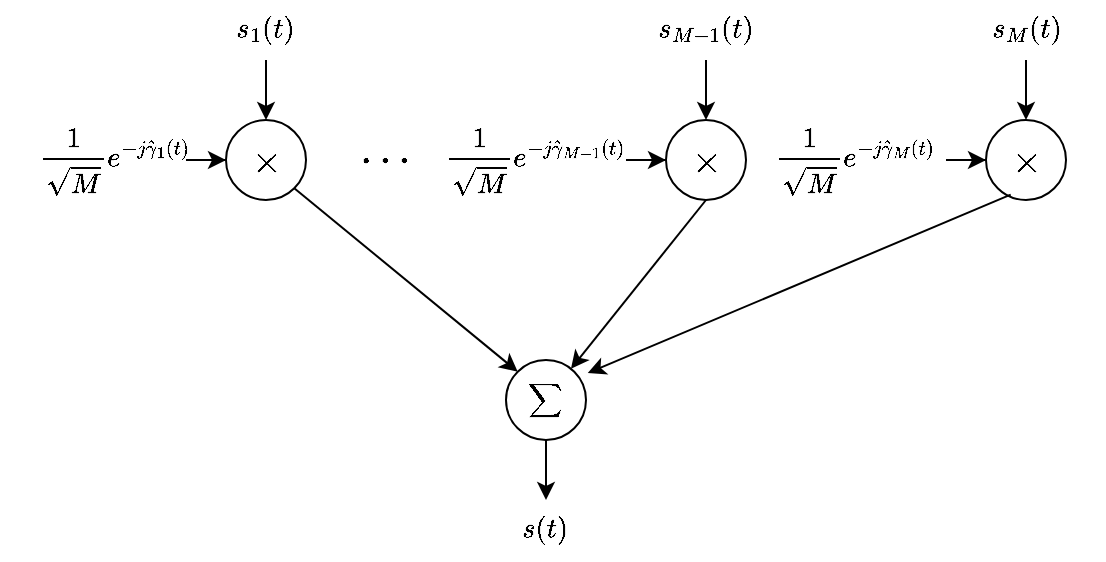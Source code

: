 <mxfile version="24.8.4">
  <diagram name="Page-1" id="duSsaMoa01YogV4QSt7i">
    <mxGraphModel dx="576" dy="346" grid="1" gridSize="10" guides="1" tooltips="1" connect="1" arrows="1" fold="1" page="1" pageScale="1" pageWidth="850" pageHeight="1100" math="1" shadow="0">
      <root>
        <mxCell id="0" />
        <mxCell id="1" parent="0" />
        <mxCell id="WlxxYrdvcCOfqoK2jCG--1" value="&lt;font style=&quot;font-size: 16px;&quot;&gt;$$\times$$&lt;/font&gt;" style="ellipse;whiteSpace=wrap;html=1;" parent="1" vertex="1">
          <mxGeometry x="180" y="160" width="40" height="40" as="geometry" />
        </mxCell>
        <mxCell id="WlxxYrdvcCOfqoK2jCG--2" value="&lt;font style=&quot;font-size: 16px;&quot;&gt;$$\times$$&lt;/font&gt;" style="ellipse;whiteSpace=wrap;html=1;" parent="1" vertex="1">
          <mxGeometry x="400" y="160" width="40" height="40" as="geometry" />
        </mxCell>
        <mxCell id="WlxxYrdvcCOfqoK2jCG--3" value="&lt;font style=&quot;font-size: 16px;&quot;&gt;$$\times$$&lt;/font&gt;" style="ellipse;whiteSpace=wrap;html=1;" parent="1" vertex="1">
          <mxGeometry x="560" y="160" width="40" height="40" as="geometry" />
        </mxCell>
        <mxCell id="WlxxYrdvcCOfqoK2jCG--9" value="" style="edgeStyle=orthogonalEdgeStyle;rounded=0;orthogonalLoop=1;jettySize=auto;html=1;" parent="1" source="WlxxYrdvcCOfqoK2jCG--4" target="WlxxYrdvcCOfqoK2jCG--1" edge="1">
          <mxGeometry relative="1" as="geometry" />
        </mxCell>
        <mxCell id="WlxxYrdvcCOfqoK2jCG--4" value="$$\frac{1}{\sqrt{M}}e^{-j\hat{\gamma}_1(t)}$$" style="text;html=1;align=center;verticalAlign=middle;whiteSpace=wrap;rounded=0;" parent="1" vertex="1">
          <mxGeometry x="90" y="165" width="70" height="30" as="geometry" />
        </mxCell>
        <mxCell id="WlxxYrdvcCOfqoK2jCG--10" value="" style="edgeStyle=orthogonalEdgeStyle;rounded=0;orthogonalLoop=1;jettySize=auto;html=1;" parent="1" source="WlxxYrdvcCOfqoK2jCG--5" target="WlxxYrdvcCOfqoK2jCG--2" edge="1">
          <mxGeometry relative="1" as="geometry" />
        </mxCell>
        <mxCell id="WlxxYrdvcCOfqoK2jCG--5" value="$$\frac{1}{\sqrt{M}}e^{-j\hat{\gamma}_{M-1}(t)}$$" style="text;html=1;align=center;verticalAlign=middle;whiteSpace=wrap;rounded=0;" parent="1" vertex="1">
          <mxGeometry x="290" y="165" width="90" height="30" as="geometry" />
        </mxCell>
        <mxCell id="WlxxYrdvcCOfqoK2jCG--12" value="" style="edgeStyle=orthogonalEdgeStyle;rounded=0;orthogonalLoop=1;jettySize=auto;html=1;" parent="1" source="WlxxYrdvcCOfqoK2jCG--6" target="WlxxYrdvcCOfqoK2jCG--3" edge="1">
          <mxGeometry relative="1" as="geometry" />
        </mxCell>
        <mxCell id="WlxxYrdvcCOfqoK2jCG--6" value="$$\frac{1}{\sqrt{M}}e^{-j\hat{\gamma}_{M}(t)}$$" style="text;html=1;align=center;verticalAlign=middle;whiteSpace=wrap;rounded=0;" parent="1" vertex="1">
          <mxGeometry x="450" y="165" width="90" height="30" as="geometry" />
        </mxCell>
        <mxCell id="WlxxYrdvcCOfqoK2jCG--13" value="&lt;font style=&quot;font-size: 10px;&quot;&gt;$$\sum$$&lt;/font&gt;" style="ellipse;whiteSpace=wrap;html=1;aspect=fixed;fontSize=10;" parent="1" vertex="1">
          <mxGeometry x="320" y="280" width="40" height="40" as="geometry" />
        </mxCell>
        <mxCell id="WlxxYrdvcCOfqoK2jCG--14" value="" style="endArrow=classic;html=1;rounded=0;entryX=0;entryY=0;entryDx=0;entryDy=0;exitX=1;exitY=1;exitDx=0;exitDy=0;" parent="1" source="WlxxYrdvcCOfqoK2jCG--1" target="WlxxYrdvcCOfqoK2jCG--13" edge="1">
          <mxGeometry width="50" height="50" relative="1" as="geometry">
            <mxPoint x="140" y="270" as="sourcePoint" />
            <mxPoint x="190" y="220" as="targetPoint" />
          </mxGeometry>
        </mxCell>
        <mxCell id="WlxxYrdvcCOfqoK2jCG--16" value="" style="endArrow=classic;html=1;rounded=0;exitX=0.5;exitY=1;exitDx=0;exitDy=0;" parent="1" source="WlxxYrdvcCOfqoK2jCG--2" target="WlxxYrdvcCOfqoK2jCG--13" edge="1">
          <mxGeometry width="50" height="50" relative="1" as="geometry">
            <mxPoint x="140" y="270" as="sourcePoint" />
            <mxPoint x="190" y="220" as="targetPoint" />
          </mxGeometry>
        </mxCell>
        <mxCell id="WlxxYrdvcCOfqoK2jCG--17" value="" style="endArrow=classic;html=1;rounded=0;entryX=1.022;entryY=0.164;entryDx=0;entryDy=0;entryPerimeter=0;exitX=0.309;exitY=0.933;exitDx=0;exitDy=0;exitPerimeter=0;" parent="1" source="WlxxYrdvcCOfqoK2jCG--3" target="WlxxYrdvcCOfqoK2jCG--13" edge="1">
          <mxGeometry width="50" height="50" relative="1" as="geometry">
            <mxPoint x="140" y="270" as="sourcePoint" />
            <mxPoint x="190" y="220" as="targetPoint" />
          </mxGeometry>
        </mxCell>
        <mxCell id="WlxxYrdvcCOfqoK2jCG--18" value="$$\cdots$$" style="text;html=1;align=center;verticalAlign=middle;whiteSpace=wrap;rounded=0;fontSize=18;" parent="1" vertex="1">
          <mxGeometry x="240" y="165" width="40" height="30" as="geometry" />
        </mxCell>
        <mxCell id="WlxxYrdvcCOfqoK2jCG--20" style="edgeStyle=orthogonalEdgeStyle;rounded=0;orthogonalLoop=1;jettySize=auto;html=1;exitX=0.5;exitY=1;exitDx=0;exitDy=0;entryX=0.5;entryY=0;entryDx=0;entryDy=0;" parent="1" source="WlxxYrdvcCOfqoK2jCG--19" target="WlxxYrdvcCOfqoK2jCG--1" edge="1">
          <mxGeometry relative="1" as="geometry" />
        </mxCell>
        <mxCell id="WlxxYrdvcCOfqoK2jCG--19" value="$$s_1(t)$$" style="text;html=1;align=center;verticalAlign=middle;whiteSpace=wrap;rounded=0;" parent="1" vertex="1">
          <mxGeometry x="170" y="100" width="60" height="30" as="geometry" />
        </mxCell>
        <mxCell id="WlxxYrdvcCOfqoK2jCG--22" style="edgeStyle=orthogonalEdgeStyle;rounded=0;orthogonalLoop=1;jettySize=auto;html=1;exitX=0.5;exitY=1;exitDx=0;exitDy=0;entryX=0.5;entryY=0;entryDx=0;entryDy=0;" parent="1" source="WlxxYrdvcCOfqoK2jCG--21" target="WlxxYrdvcCOfqoK2jCG--2" edge="1">
          <mxGeometry relative="1" as="geometry" />
        </mxCell>
        <mxCell id="WlxxYrdvcCOfqoK2jCG--21" value="$$s_{M-1}(t)$$" style="text;html=1;align=center;verticalAlign=middle;whiteSpace=wrap;rounded=0;" parent="1" vertex="1">
          <mxGeometry x="390" y="100" width="60" height="30" as="geometry" />
        </mxCell>
        <mxCell id="WlxxYrdvcCOfqoK2jCG--24" style="edgeStyle=orthogonalEdgeStyle;rounded=0;orthogonalLoop=1;jettySize=auto;html=1;exitX=0.5;exitY=1;exitDx=0;exitDy=0;entryX=0.5;entryY=0;entryDx=0;entryDy=0;" parent="1" source="WlxxYrdvcCOfqoK2jCG--23" target="WlxxYrdvcCOfqoK2jCG--3" edge="1">
          <mxGeometry relative="1" as="geometry" />
        </mxCell>
        <mxCell id="WlxxYrdvcCOfqoK2jCG--23" value="$$s_{M}(t)$$" style="text;html=1;align=center;verticalAlign=middle;whiteSpace=wrap;rounded=0;" parent="1" vertex="1">
          <mxGeometry x="550" y="100" width="60" height="30" as="geometry" />
        </mxCell>
        <mxCell id="WlxxYrdvcCOfqoK2jCG--25" value="" style="endArrow=classic;html=1;rounded=0;exitX=0.5;exitY=1;exitDx=0;exitDy=0;entryX=0.5;entryY=0;entryDx=0;entryDy=0;" parent="1" source="WlxxYrdvcCOfqoK2jCG--13" target="WlxxYrdvcCOfqoK2jCG--26" edge="1">
          <mxGeometry width="50" height="50" relative="1" as="geometry">
            <mxPoint x="140" y="270" as="sourcePoint" />
            <mxPoint x="340" y="350" as="targetPoint" />
          </mxGeometry>
        </mxCell>
        <mxCell id="WlxxYrdvcCOfqoK2jCG--26" value="$$s(t)$$" style="text;html=1;align=center;verticalAlign=middle;whiteSpace=wrap;rounded=0;" parent="1" vertex="1">
          <mxGeometry x="310" y="350" width="60" height="30" as="geometry" />
        </mxCell>
      </root>
    </mxGraphModel>
  </diagram>
</mxfile>
